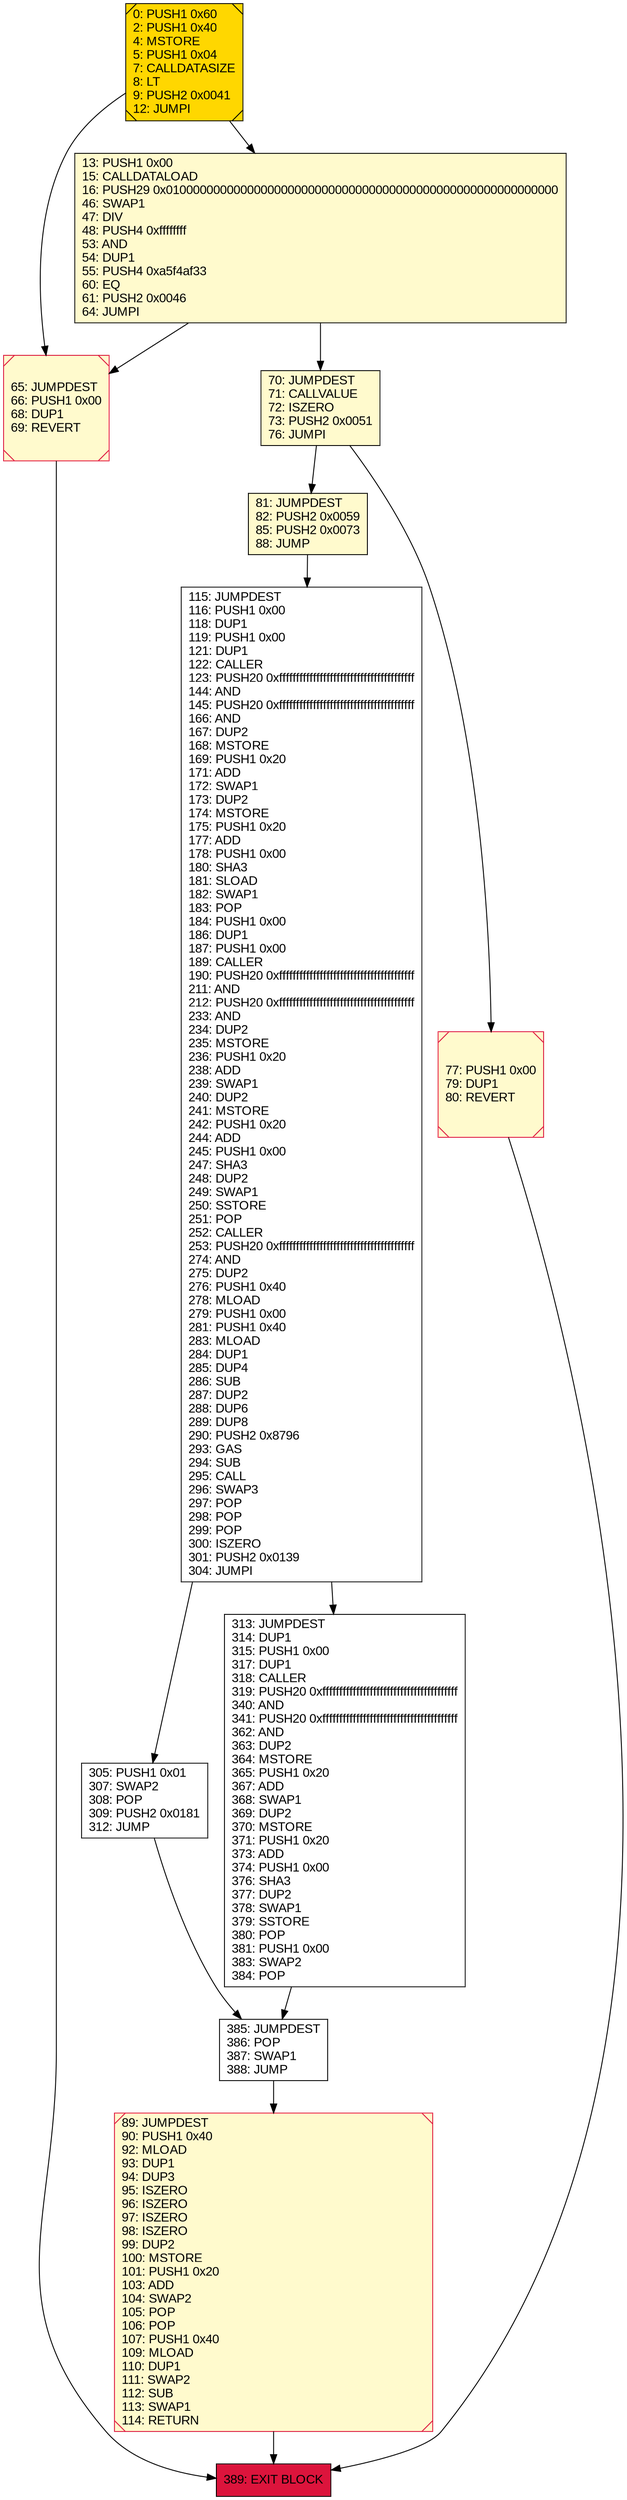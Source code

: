 digraph G {
bgcolor=transparent rankdir=UD;
node [shape=box style=filled color=black fillcolor=white fontname=arial fontcolor=black];
385 [label="385: JUMPDEST\l386: POP\l387: SWAP1\l388: JUMP\l" ];
81 [label="81: JUMPDEST\l82: PUSH2 0x0059\l85: PUSH2 0x0073\l88: JUMP\l" fillcolor=lemonchiffon ];
115 [label="115: JUMPDEST\l116: PUSH1 0x00\l118: DUP1\l119: PUSH1 0x00\l121: DUP1\l122: CALLER\l123: PUSH20 0xffffffffffffffffffffffffffffffffffffffff\l144: AND\l145: PUSH20 0xffffffffffffffffffffffffffffffffffffffff\l166: AND\l167: DUP2\l168: MSTORE\l169: PUSH1 0x20\l171: ADD\l172: SWAP1\l173: DUP2\l174: MSTORE\l175: PUSH1 0x20\l177: ADD\l178: PUSH1 0x00\l180: SHA3\l181: SLOAD\l182: SWAP1\l183: POP\l184: PUSH1 0x00\l186: DUP1\l187: PUSH1 0x00\l189: CALLER\l190: PUSH20 0xffffffffffffffffffffffffffffffffffffffff\l211: AND\l212: PUSH20 0xffffffffffffffffffffffffffffffffffffffff\l233: AND\l234: DUP2\l235: MSTORE\l236: PUSH1 0x20\l238: ADD\l239: SWAP1\l240: DUP2\l241: MSTORE\l242: PUSH1 0x20\l244: ADD\l245: PUSH1 0x00\l247: SHA3\l248: DUP2\l249: SWAP1\l250: SSTORE\l251: POP\l252: CALLER\l253: PUSH20 0xffffffffffffffffffffffffffffffffffffffff\l274: AND\l275: DUP2\l276: PUSH1 0x40\l278: MLOAD\l279: PUSH1 0x00\l281: PUSH1 0x40\l283: MLOAD\l284: DUP1\l285: DUP4\l286: SUB\l287: DUP2\l288: DUP6\l289: DUP8\l290: PUSH2 0x8796\l293: GAS\l294: SUB\l295: CALL\l296: SWAP3\l297: POP\l298: POP\l299: POP\l300: ISZERO\l301: PUSH2 0x0139\l304: JUMPI\l" ];
305 [label="305: PUSH1 0x01\l307: SWAP2\l308: POP\l309: PUSH2 0x0181\l312: JUMP\l" ];
313 [label="313: JUMPDEST\l314: DUP1\l315: PUSH1 0x00\l317: DUP1\l318: CALLER\l319: PUSH20 0xffffffffffffffffffffffffffffffffffffffff\l340: AND\l341: PUSH20 0xffffffffffffffffffffffffffffffffffffffff\l362: AND\l363: DUP2\l364: MSTORE\l365: PUSH1 0x20\l367: ADD\l368: SWAP1\l369: DUP2\l370: MSTORE\l371: PUSH1 0x20\l373: ADD\l374: PUSH1 0x00\l376: SHA3\l377: DUP2\l378: SWAP1\l379: SSTORE\l380: POP\l381: PUSH1 0x00\l383: SWAP2\l384: POP\l" ];
65 [label="65: JUMPDEST\l66: PUSH1 0x00\l68: DUP1\l69: REVERT\l" fillcolor=lemonchiffon shape=Msquare color=crimson ];
0 [label="0: PUSH1 0x60\l2: PUSH1 0x40\l4: MSTORE\l5: PUSH1 0x04\l7: CALLDATASIZE\l8: LT\l9: PUSH2 0x0041\l12: JUMPI\l" fillcolor=lemonchiffon shape=Msquare fillcolor=gold ];
389 [label="389: EXIT BLOCK\l" fillcolor=crimson ];
89 [label="89: JUMPDEST\l90: PUSH1 0x40\l92: MLOAD\l93: DUP1\l94: DUP3\l95: ISZERO\l96: ISZERO\l97: ISZERO\l98: ISZERO\l99: DUP2\l100: MSTORE\l101: PUSH1 0x20\l103: ADD\l104: SWAP2\l105: POP\l106: POP\l107: PUSH1 0x40\l109: MLOAD\l110: DUP1\l111: SWAP2\l112: SUB\l113: SWAP1\l114: RETURN\l" fillcolor=lemonchiffon shape=Msquare color=crimson ];
70 [label="70: JUMPDEST\l71: CALLVALUE\l72: ISZERO\l73: PUSH2 0x0051\l76: JUMPI\l" fillcolor=lemonchiffon ];
13 [label="13: PUSH1 0x00\l15: CALLDATALOAD\l16: PUSH29 0x0100000000000000000000000000000000000000000000000000000000\l46: SWAP1\l47: DIV\l48: PUSH4 0xffffffff\l53: AND\l54: DUP1\l55: PUSH4 0xa5f4af33\l60: EQ\l61: PUSH2 0x0046\l64: JUMPI\l" fillcolor=lemonchiffon ];
77 [label="77: PUSH1 0x00\l79: DUP1\l80: REVERT\l" fillcolor=lemonchiffon shape=Msquare color=crimson ];
89 -> 389;
115 -> 305;
115 -> 313;
65 -> 389;
70 -> 81;
77 -> 389;
13 -> 65;
0 -> 65;
81 -> 115;
305 -> 385;
313 -> 385;
385 -> 89;
70 -> 77;
0 -> 13;
13 -> 70;
}